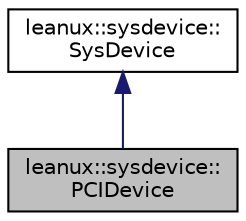 digraph "leanux::sysdevice::PCIDevice"
{
 // LATEX_PDF_SIZE
  bgcolor="transparent";
  edge [fontname="Helvetica",fontsize="10",labelfontname="Helvetica",labelfontsize="10"];
  node [fontname="Helvetica",fontsize="10",shape=record];
  Node1 [label="leanux::sysdevice::\lPCIDevice",height=0.2,width=0.4,color="black", fillcolor="grey75", style="filled", fontcolor="black",tooltip="Say yes to PCI devices."];
  Node2 -> Node1 [dir="back",color="midnightblue",fontsize="10",style="solid",fontname="Helvetica"];
  Node2 [label="leanux::sysdevice::\lSysDevice",height=0.2,width=0.4,color="black",URL="$classleanux_1_1sysdevice_1_1SysDevice.html",tooltip="Generic SysDevice, utility class for device detection from a SysDevicePath."];
}
